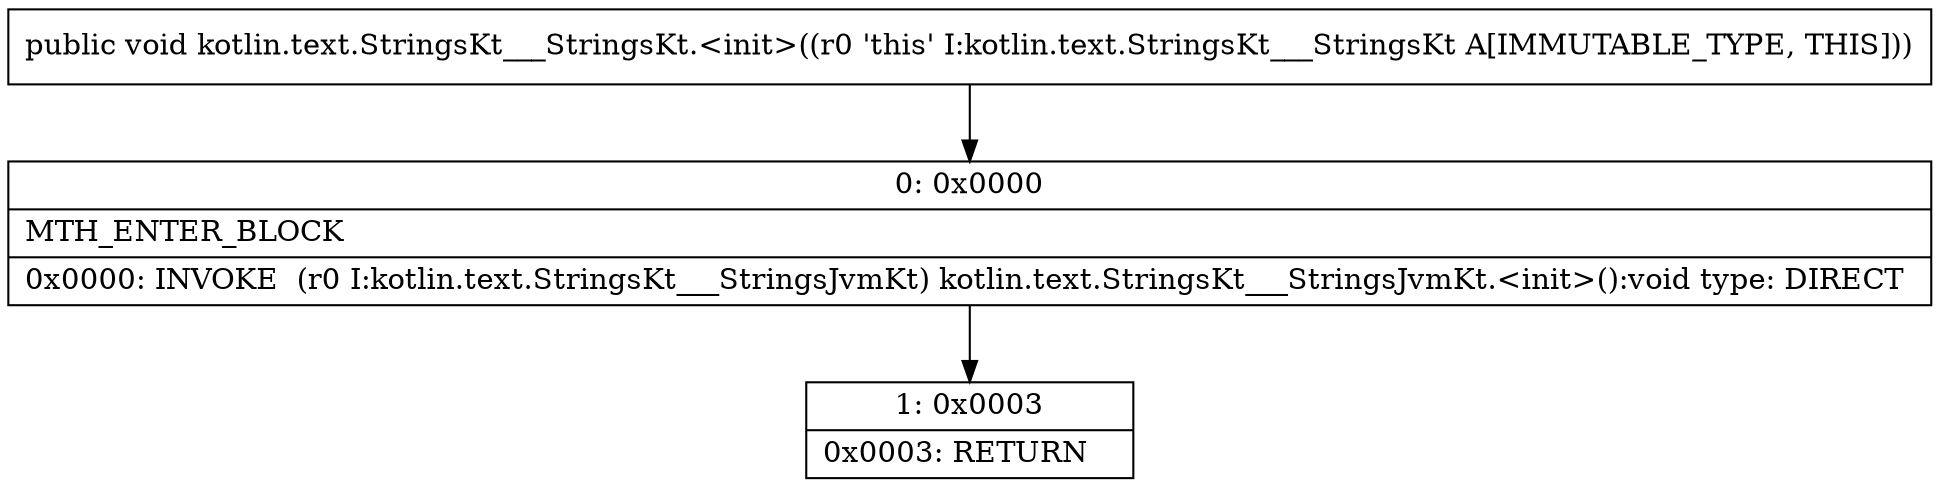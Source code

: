 digraph "CFG forkotlin.text.StringsKt___StringsKt.\<init\>()V" {
Node_0 [shape=record,label="{0\:\ 0x0000|MTH_ENTER_BLOCK\l|0x0000: INVOKE  (r0 I:kotlin.text.StringsKt___StringsJvmKt) kotlin.text.StringsKt___StringsJvmKt.\<init\>():void type: DIRECT \l}"];
Node_1 [shape=record,label="{1\:\ 0x0003|0x0003: RETURN   \l}"];
MethodNode[shape=record,label="{public void kotlin.text.StringsKt___StringsKt.\<init\>((r0 'this' I:kotlin.text.StringsKt___StringsKt A[IMMUTABLE_TYPE, THIS])) }"];
MethodNode -> Node_0;
Node_0 -> Node_1;
}

